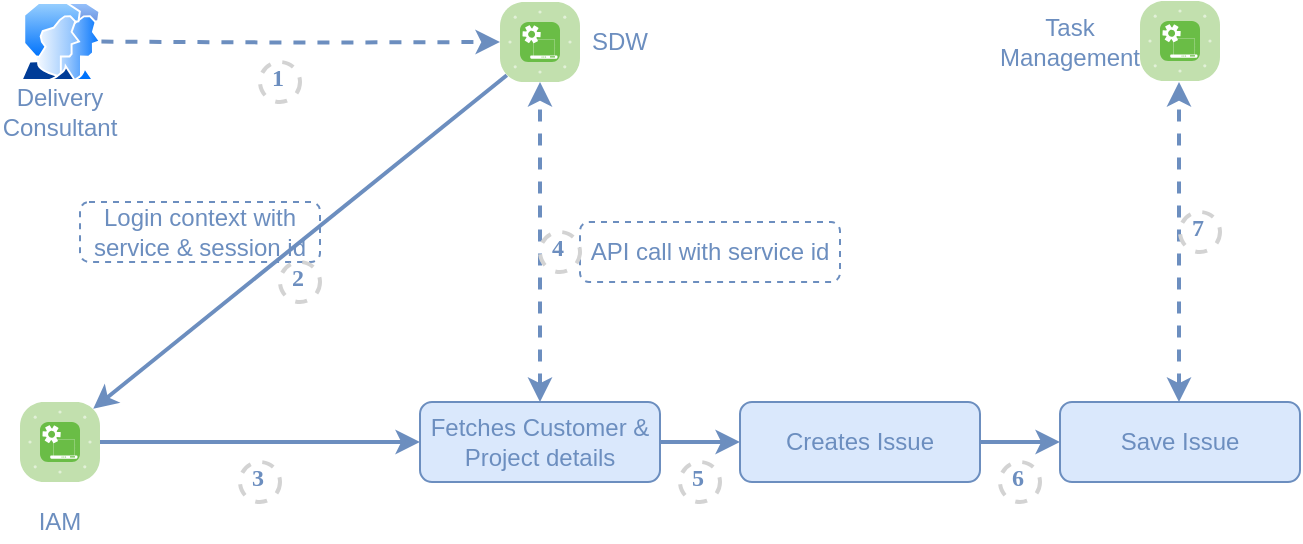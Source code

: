 <mxfile version="14.6.5" type="github" pages="2">
  <diagram id="gqE2nTAlCZ83uSKmBQ27" name="Page-1">
    <mxGraphModel dx="782" dy="446" grid="1" gridSize="10" guides="1" tooltips="1" connect="1" arrows="1" fold="1" page="1" pageScale="1" pageWidth="850" pageHeight="1100" math="0" shadow="0">
      <root>
        <mxCell id="0" />
        <mxCell id="1" parent="0" />
        <mxCell id="dW8ghFBEc_GHJCVq4qqt-1" value="" style="aspect=fixed;perimeter=ellipsePerimeter;html=1;align=center;shadow=0;dashed=0;spacingTop=3;image;image=img/lib/active_directory/user_accounts.svg;" vertex="1" parent="1">
          <mxGeometry x="40" y="120" width="40.72" height="39.5" as="geometry" />
        </mxCell>
        <mxCell id="dW8ghFBEc_GHJCVq4qqt-2" value="" style="verticalLabelPosition=bottom;html=1;fillColor=#6ABD46;strokeColor=#ffffff;verticalAlign=top;align=center;points=[[0.085,0.085,0],[0.915,0.085,0],[0.915,0.915,0],[0.085,0.915,0],[0.25,0,0],[0.5,0,0],[0.75,0,0],[1,0.25,0],[1,0.5,0],[1,0.75,0],[0.75,1,0],[0.5,1,0],[0.25,1,0],[0,0.75,0],[0,0.5,0],[0,0.25,0]];pointerEvents=1;shape=mxgraph.cisco_safe.compositeIcon;bgIcon=mxgraph.cisco_safe.architecture.generic_appliance;resIcon=mxgraph.cisco_safe.architecture.automated_system;fontColor=#6C8EBF;" vertex="1" parent="1">
          <mxGeometry x="280" y="120" width="40" height="40" as="geometry" />
        </mxCell>
        <mxCell id="dW8ghFBEc_GHJCVq4qqt-4" style="edgeStyle=orthogonalEdgeStyle;rounded=0;orthogonalLoop=1;jettySize=auto;html=1;strokeColor=#6C8EBF;strokeWidth=2;fontColor=#6C8EBF;entryX=0;entryY=0.5;entryDx=0;entryDy=0;dashed=1;entryPerimeter=0;" edge="1" parent="1" target="dW8ghFBEc_GHJCVq4qqt-2">
          <mxGeometry relative="1" as="geometry">
            <mxPoint x="120" y="140" as="targetPoint" />
            <mxPoint x="80.72" y="139.8" as="sourcePoint" />
          </mxGeometry>
        </mxCell>
        <mxCell id="dW8ghFBEc_GHJCVq4qqt-11" style="edgeStyle=orthogonalEdgeStyle;rounded=0;orthogonalLoop=1;jettySize=auto;html=1;entryX=0;entryY=0.5;entryDx=0;entryDy=0;strokeColor=#6C8EBF;strokeWidth=2;" edge="1" parent="1" source="dW8ghFBEc_GHJCVq4qqt-5" target="dW8ghFBEc_GHJCVq4qqt-10">
          <mxGeometry relative="1" as="geometry" />
        </mxCell>
        <mxCell id="dW8ghFBEc_GHJCVq4qqt-5" value="" style="verticalLabelPosition=bottom;html=1;fillColor=#6ABD46;strokeColor=#ffffff;verticalAlign=top;align=center;points=[[0.085,0.085,0],[0.915,0.085,0],[0.915,0.915,0],[0.085,0.915,0],[0.25,0,0],[0.5,0,0],[0.75,0,0],[1,0.25,0],[1,0.5,0],[1,0.75,0],[0.75,1,0],[0.5,1,0],[0.25,1,0],[0,0.75,0],[0,0.5,0],[0,0.25,0]];pointerEvents=1;shape=mxgraph.cisco_safe.compositeIcon;bgIcon=mxgraph.cisco_safe.architecture.generic_appliance;resIcon=mxgraph.cisco_safe.architecture.automated_system;fontColor=#6C8EBF;" vertex="1" parent="1">
          <mxGeometry x="40" y="320" width="40" height="40" as="geometry" />
        </mxCell>
        <mxCell id="dW8ghFBEc_GHJCVq4qqt-7" value="" style="endArrow=classic;html=1;strokeWidth=2;strokeColor=#6C8EBF;exitX=0.085;exitY=0.915;exitDx=0;exitDy=0;exitPerimeter=0;entryX=0.915;entryY=0.085;entryDx=0;entryDy=0;entryPerimeter=0;" edge="1" parent="1" source="dW8ghFBEc_GHJCVq4qqt-2" target="dW8ghFBEc_GHJCVq4qqt-5">
          <mxGeometry width="50" height="50" relative="1" as="geometry">
            <mxPoint x="280" y="260" as="sourcePoint" />
            <mxPoint x="330" y="210" as="targetPoint" />
          </mxGeometry>
        </mxCell>
        <mxCell id="dW8ghFBEc_GHJCVq4qqt-9" value="Login context with service &amp;amp; session id" style="text;html=1;align=center;verticalAlign=middle;whiteSpace=wrap;rounded=1;glass=0;shadow=0;dashed=1;strokeColor=#6C8EBF;fontColor=#6C8EBF;" vertex="1" parent="1">
          <mxGeometry x="70" y="220" width="120" height="30" as="geometry" />
        </mxCell>
        <mxCell id="dW8ghFBEc_GHJCVq4qqt-15" value="" style="edgeStyle=orthogonalEdgeStyle;rounded=0;orthogonalLoop=1;jettySize=auto;html=1;fontColor=#6C8EBF;startArrow=none;startFill=0;strokeColor=#6C8EBF;strokeWidth=2;" edge="1" parent="1" source="dW8ghFBEc_GHJCVq4qqt-10" target="dW8ghFBEc_GHJCVq4qqt-14">
          <mxGeometry relative="1" as="geometry" />
        </mxCell>
        <mxCell id="dW8ghFBEc_GHJCVq4qqt-10" value="Fetches Customer &amp;amp; Project details" style="rounded=1;whiteSpace=wrap;html=1;fillColor=#dae8fc;strokeColor=#6c8ebf;fontColor=#6C8EBF;" vertex="1" parent="1">
          <mxGeometry x="240" y="320" width="120" height="40" as="geometry" />
        </mxCell>
        <mxCell id="dW8ghFBEc_GHJCVq4qqt-12" style="edgeStyle=orthogonalEdgeStyle;rounded=0;orthogonalLoop=1;jettySize=auto;html=1;strokeColor=#6C8EBF;strokeWidth=2;fontColor=#6C8EBF;entryX=0.5;entryY=1;entryDx=0;entryDy=0;dashed=1;entryPerimeter=0;exitX=0.5;exitY=0;exitDx=0;exitDy=0;startArrow=classic;startFill=1;" edge="1" parent="1" source="dW8ghFBEc_GHJCVq4qqt-10" target="dW8ghFBEc_GHJCVq4qqt-2">
          <mxGeometry relative="1" as="geometry">
            <mxPoint x="290" y="150" as="targetPoint" />
            <mxPoint x="90.72" y="149.8" as="sourcePoint" />
          </mxGeometry>
        </mxCell>
        <mxCell id="dW8ghFBEc_GHJCVq4qqt-13" value="API call with service id" style="text;html=1;align=center;verticalAlign=middle;whiteSpace=wrap;rounded=1;glass=0;shadow=0;dashed=1;strokeColor=#6C8EBF;fontColor=#6C8EBF;" vertex="1" parent="1">
          <mxGeometry x="320" y="230" width="130" height="30" as="geometry" />
        </mxCell>
        <mxCell id="dW8ghFBEc_GHJCVq4qqt-17" value="" style="edgeStyle=orthogonalEdgeStyle;rounded=0;orthogonalLoop=1;jettySize=auto;html=1;fontColor=#6C8EBF;startArrow=none;startFill=0;strokeColor=#6C8EBF;strokeWidth=2;" edge="1" parent="1" source="dW8ghFBEc_GHJCVq4qqt-14" target="dW8ghFBEc_GHJCVq4qqt-16">
          <mxGeometry relative="1" as="geometry" />
        </mxCell>
        <mxCell id="dW8ghFBEc_GHJCVq4qqt-14" value="Creates Issue" style="rounded=1;whiteSpace=wrap;html=1;fillColor=#dae8fc;strokeColor=#6c8ebf;fontColor=#6C8EBF;" vertex="1" parent="1">
          <mxGeometry x="400" y="320" width="120" height="40" as="geometry" />
        </mxCell>
        <mxCell id="dW8ghFBEc_GHJCVq4qqt-16" value="Save Issue" style="rounded=1;whiteSpace=wrap;html=1;fillColor=#dae8fc;strokeColor=#6c8ebf;fontColor=#6C8EBF;" vertex="1" parent="1">
          <mxGeometry x="560" y="320" width="120" height="40" as="geometry" />
        </mxCell>
        <mxCell id="dW8ghFBEc_GHJCVq4qqt-18" value="" style="verticalLabelPosition=bottom;html=1;fillColor=#6ABD46;strokeColor=#ffffff;verticalAlign=top;align=center;points=[[0.085,0.085,0],[0.915,0.085,0],[0.915,0.915,0],[0.085,0.915,0],[0.25,0,0],[0.5,0,0],[0.75,0,0],[1,0.25,0],[1,0.5,0],[1,0.75,0],[0.75,1,0],[0.5,1,0],[0.25,1,0],[0,0.75,0],[0,0.5,0],[0,0.25,0]];pointerEvents=1;shape=mxgraph.cisco_safe.compositeIcon;bgIcon=mxgraph.cisco_safe.architecture.generic_appliance;resIcon=mxgraph.cisco_safe.architecture.automated_system;fontColor=#6C8EBF;" vertex="1" parent="1">
          <mxGeometry x="600" y="119.5" width="40" height="40" as="geometry" />
        </mxCell>
        <mxCell id="dW8ghFBEc_GHJCVq4qqt-20" style="edgeStyle=orthogonalEdgeStyle;rounded=0;orthogonalLoop=1;jettySize=auto;html=1;strokeColor=#6C8EBF;strokeWidth=2;fontColor=#6C8EBF;entryX=0.5;entryY=1;entryDx=0;entryDy=0;dashed=1;entryPerimeter=0;exitX=0.5;exitY=0;exitDx=0;exitDy=0;startArrow=classic;startFill=1;" edge="1" parent="1">
          <mxGeometry relative="1" as="geometry">
            <mxPoint x="619.5" y="160" as="targetPoint" />
            <mxPoint x="619.5" y="320" as="sourcePoint" />
          </mxGeometry>
        </mxCell>
        <mxCell id="dW8ghFBEc_GHJCVq4qqt-22" value="Delivery Consultant" style="text;html=1;strokeColor=none;fillColor=none;align=center;verticalAlign=middle;whiteSpace=wrap;rounded=0;fontColor=#6C8EBF;" vertex="1" parent="1">
          <mxGeometry x="30" y="159.5" width="60" height="30.5" as="geometry" />
        </mxCell>
        <mxCell id="dW8ghFBEc_GHJCVq4qqt-23" value="SDW" style="text;html=1;strokeColor=none;fillColor=none;align=center;verticalAlign=middle;whiteSpace=wrap;rounded=0;fontColor=#6C8EBF;" vertex="1" parent="1">
          <mxGeometry x="310" y="130" width="60" height="20" as="geometry" />
        </mxCell>
        <mxCell id="dW8ghFBEc_GHJCVq4qqt-24" value="Task Management" style="text;html=1;strokeColor=none;fillColor=none;align=center;verticalAlign=middle;whiteSpace=wrap;rounded=0;fontColor=#6C8EBF;" vertex="1" parent="1">
          <mxGeometry x="520" y="119.5" width="90" height="40" as="geometry" />
        </mxCell>
        <mxCell id="dW8ghFBEc_GHJCVq4qqt-25" value="IAM" style="text;html=1;strokeColor=none;fillColor=none;align=center;verticalAlign=middle;whiteSpace=wrap;rounded=0;fontColor=#6C8EBF;" vertex="1" parent="1">
          <mxGeometry x="30" y="370" width="60" height="20" as="geometry" />
        </mxCell>
        <mxCell id="dW8ghFBEc_GHJCVq4qqt-26" value="&lt;b&gt;1&lt;/b&gt;" style="ellipse;whiteSpace=wrap;html=1;aspect=fixed;strokeWidth=2;fontFamily=Tahoma;spacingBottom=4;spacingRight=2;strokeColor=#d3d3d3;rounded=1;shadow=0;glass=0;dashed=1;fontColor=#6C8EBF;fillColor=none;" vertex="1" parent="1">
          <mxGeometry x="160" y="150" width="20" height="20" as="geometry" />
        </mxCell>
        <mxCell id="dW8ghFBEc_GHJCVq4qqt-27" value="&lt;b&gt;2&lt;/b&gt;" style="ellipse;whiteSpace=wrap;html=1;aspect=fixed;strokeWidth=2;fontFamily=Tahoma;spacingBottom=4;spacingRight=2;strokeColor=#d3d3d3;rounded=1;shadow=0;glass=0;dashed=1;fontColor=#6C8EBF;fillColor=none;" vertex="1" parent="1">
          <mxGeometry x="170" y="250" width="20" height="20" as="geometry" />
        </mxCell>
        <mxCell id="dW8ghFBEc_GHJCVq4qqt-28" value="&lt;b&gt;3&lt;/b&gt;" style="ellipse;whiteSpace=wrap;html=1;aspect=fixed;strokeWidth=2;fontFamily=Tahoma;spacingBottom=4;spacingRight=2;strokeColor=#d3d3d3;rounded=1;shadow=0;glass=0;dashed=1;fontColor=#6C8EBF;fillColor=none;" vertex="1" parent="1">
          <mxGeometry x="150" y="350" width="20" height="20" as="geometry" />
        </mxCell>
        <mxCell id="dW8ghFBEc_GHJCVq4qqt-29" value="&lt;b&gt;4&lt;/b&gt;" style="ellipse;whiteSpace=wrap;html=1;aspect=fixed;strokeWidth=2;fontFamily=Tahoma;spacingBottom=4;spacingRight=2;strokeColor=#d3d3d3;rounded=1;shadow=0;glass=0;dashed=1;fontColor=#6C8EBF;fillColor=none;" vertex="1" parent="1">
          <mxGeometry x="300" y="235" width="20" height="20" as="geometry" />
        </mxCell>
        <mxCell id="dW8ghFBEc_GHJCVq4qqt-30" value="&lt;b&gt;5&lt;/b&gt;" style="ellipse;whiteSpace=wrap;html=1;aspect=fixed;strokeWidth=2;fontFamily=Tahoma;spacingBottom=4;spacingRight=2;strokeColor=#d3d3d3;rounded=1;shadow=0;glass=0;dashed=1;fontColor=#6C8EBF;fillColor=none;" vertex="1" parent="1">
          <mxGeometry x="370" y="350" width="20" height="20" as="geometry" />
        </mxCell>
        <mxCell id="dW8ghFBEc_GHJCVq4qqt-31" value="&lt;b&gt;6&lt;/b&gt;" style="ellipse;whiteSpace=wrap;html=1;aspect=fixed;strokeWidth=2;fontFamily=Tahoma;spacingBottom=4;spacingRight=2;strokeColor=#d3d3d3;rounded=1;shadow=0;glass=0;dashed=1;fontColor=#6C8EBF;fillColor=none;" vertex="1" parent="1">
          <mxGeometry x="530" y="350" width="20" height="20" as="geometry" />
        </mxCell>
        <mxCell id="dW8ghFBEc_GHJCVq4qqt-35" value="&lt;b&gt;7&lt;/b&gt;" style="ellipse;whiteSpace=wrap;html=1;aspect=fixed;strokeWidth=2;fontFamily=Tahoma;spacingBottom=4;spacingRight=2;strokeColor=#d3d3d3;rounded=1;shadow=0;glass=0;dashed=1;fontColor=#6C8EBF;fillColor=none;" vertex="1" parent="1">
          <mxGeometry x="620" y="225" width="20" height="20" as="geometry" />
        </mxCell>
      </root>
    </mxGraphModel>
  </diagram>
  <diagram id="8hxfGDfVCdp019PC3Nvt" name="Page-2">
    <mxGraphModel dx="782" dy="446" grid="1" gridSize="10" guides="1" tooltips="1" connect="1" arrows="1" fold="1" page="1" pageScale="1" pageWidth="850" pageHeight="1100" math="0" shadow="0">
      <root>
        <mxCell id="glnwGWGweWK_WqxS2E-v-0" />
        <mxCell id="glnwGWGweWK_WqxS2E-v-1" parent="glnwGWGweWK_WqxS2E-v-0" />
        <mxCell id="r62NwkxYwDVpL8HsWr-V-1" style="edgeStyle=orthogonalEdgeStyle;rounded=0;orthogonalLoop=1;jettySize=auto;html=1;entryX=0.5;entryY=0;entryDx=0;entryDy=0;entryPerimeter=0;fontColor=#6C8EBF;startArrow=none;startFill=0;strokeColor=#6C8EBF;strokeWidth=2;" edge="1" parent="glnwGWGweWK_WqxS2E-v-1" source="glnwGWGweWK_WqxS2E-v-2" target="r62NwkxYwDVpL8HsWr-V-0">
          <mxGeometry relative="1" as="geometry" />
        </mxCell>
        <mxCell id="glnwGWGweWK_WqxS2E-v-2" value="" style="aspect=fixed;perimeter=ellipsePerimeter;html=1;align=center;shadow=0;dashed=0;spacingTop=3;image;image=img/lib/active_directory/user_accounts.svg;" vertex="1" parent="glnwGWGweWK_WqxS2E-v-1">
          <mxGeometry x="40" y="120" width="40.72" height="39.5" as="geometry" />
        </mxCell>
        <mxCell id="glnwGWGweWK_WqxS2E-v-4" style="edgeStyle=orthogonalEdgeStyle;rounded=0;orthogonalLoop=1;jettySize=auto;html=1;strokeColor=#6C8EBF;strokeWidth=2;entryX=0;entryY=0.5;entryDx=0;entryDy=0;" edge="1" parent="glnwGWGweWK_WqxS2E-v-1" source="glnwGWGweWK_WqxS2E-v-5" target="glnwGWGweWK_WqxS2E-v-7">
          <mxGeometry relative="1" as="geometry">
            <mxPoint x="120" y="340" as="targetPoint" />
          </mxGeometry>
        </mxCell>
        <mxCell id="glnwGWGweWK_WqxS2E-v-5" value="" style="verticalLabelPosition=bottom;html=1;fillColor=#6ABD46;strokeColor=#ffffff;verticalAlign=top;align=center;points=[[0.085,0.085,0],[0.915,0.085,0],[0.915,0.915,0],[0.085,0.915,0],[0.25,0,0],[0.5,0,0],[0.75,0,0],[1,0.25,0],[1,0.5,0],[1,0.75,0],[0.75,1,0],[0.5,1,0],[0.25,1,0],[0,0.75,0],[0,0.5,0],[0,0.25,0]];pointerEvents=1;shape=mxgraph.cisco_safe.compositeIcon;bgIcon=mxgraph.cisco_safe.architecture.generic_appliance;resIcon=mxgraph.cisco_safe.architecture.automated_system;fontColor=#6C8EBF;" vertex="1" parent="glnwGWGweWK_WqxS2E-v-1">
          <mxGeometry x="40" y="320" width="40" height="40" as="geometry" />
        </mxCell>
        <mxCell id="ARi8t12aquT4fOo3gEag-2" value="" style="edgeStyle=orthogonalEdgeStyle;rounded=0;orthogonalLoop=1;jettySize=auto;html=1;fontColor=#6C8EBF;startArrow=none;startFill=0;strokeColor=#6C8EBF;strokeWidth=2;" edge="1" parent="glnwGWGweWK_WqxS2E-v-1" source="glnwGWGweWK_WqxS2E-v-7" target="0BHI-9AKwm8CY4AdWAao-1">
          <mxGeometry relative="1" as="geometry" />
        </mxCell>
        <mxCell id="glnwGWGweWK_WqxS2E-v-7" value="Fetches List&amp;nbsp; of Customers" style="rounded=1;whiteSpace=wrap;html=1;fillColor=#dae8fc;strokeColor=#6c8ebf;fontColor=#6C8EBF;" vertex="1" parent="glnwGWGweWK_WqxS2E-v-1">
          <mxGeometry x="140" y="320" width="120" height="40" as="geometry" />
        </mxCell>
        <mxCell id="glnwGWGweWK_WqxS2E-v-9" value="API call with customer id" style="text;html=1;align=center;verticalAlign=middle;whiteSpace=wrap;rounded=1;glass=0;shadow=0;dashed=1;strokeColor=#6C8EBF;fontColor=#6C8EBF;" vertex="1" parent="glnwGWGweWK_WqxS2E-v-1">
          <mxGeometry x="350" y="240" width="140" height="20" as="geometry" />
        </mxCell>
        <mxCell id="glnwGWGweWK_WqxS2E-v-11" value="Create &amp;amp; Save Issue" style="rounded=1;whiteSpace=wrap;html=1;fillColor=#dae8fc;strokeColor=#6c8ebf;fontColor=#6C8EBF;" vertex="1" parent="glnwGWGweWK_WqxS2E-v-1">
          <mxGeometry x="520" y="320" width="120" height="40" as="geometry" />
        </mxCell>
        <mxCell id="glnwGWGweWK_WqxS2E-v-12" value="" style="verticalLabelPosition=bottom;html=1;fillColor=#6ABD46;strokeColor=#ffffff;verticalAlign=top;align=center;points=[[0.085,0.085,0],[0.915,0.085,0],[0.915,0.915,0],[0.085,0.915,0],[0.25,0,0],[0.5,0,0],[0.75,0,0],[1,0.25,0],[1,0.5,0],[1,0.75,0],[0.75,1,0],[0.5,1,0],[0.25,1,0],[0,0.75,0],[0,0.5,0],[0,0.25,0]];pointerEvents=1;shape=mxgraph.cisco_safe.compositeIcon;bgIcon=mxgraph.cisco_safe.architecture.generic_appliance;resIcon=mxgraph.cisco_safe.architecture.automated_system;fontColor=#6C8EBF;" vertex="1" parent="glnwGWGweWK_WqxS2E-v-1">
          <mxGeometry x="560" y="119.5" width="40" height="40" as="geometry" />
        </mxCell>
        <mxCell id="glnwGWGweWK_WqxS2E-v-13" style="edgeStyle=orthogonalEdgeStyle;rounded=0;orthogonalLoop=1;jettySize=auto;html=1;strokeColor=#6C8EBF;strokeWidth=2;fontColor=#6C8EBF;entryX=0.5;entryY=1;entryDx=0;entryDy=0;dashed=1;entryPerimeter=0;exitX=0.5;exitY=0;exitDx=0;exitDy=0;startArrow=classic;startFill=1;" edge="1" parent="glnwGWGweWK_WqxS2E-v-1">
          <mxGeometry relative="1" as="geometry">
            <mxPoint x="579.5" y="159.5" as="targetPoint" />
            <mxPoint x="579.5" y="319.5" as="sourcePoint" />
          </mxGeometry>
        </mxCell>
        <mxCell id="glnwGWGweWK_WqxS2E-v-14" value="Delivery Consultant" style="text;html=1;strokeColor=none;fillColor=none;align=center;verticalAlign=middle;whiteSpace=wrap;rounded=0;fontColor=#6C8EBF;" vertex="1" parent="glnwGWGweWK_WqxS2E-v-1">
          <mxGeometry x="90" y="129" width="60" height="30.5" as="geometry" />
        </mxCell>
        <mxCell id="glnwGWGweWK_WqxS2E-v-15" value="SDW" style="text;html=1;strokeColor=none;fillColor=none;align=center;verticalAlign=middle;whiteSpace=wrap;rounded=0;fontColor=#6C8EBF;" vertex="1" parent="glnwGWGweWK_WqxS2E-v-1">
          <mxGeometry x="310" y="130" width="60" height="20" as="geometry" />
        </mxCell>
        <mxCell id="glnwGWGweWK_WqxS2E-v-16" value="Task Management" style="text;html=1;strokeColor=none;fillColor=none;align=center;verticalAlign=middle;whiteSpace=wrap;rounded=0;fontColor=#6C8EBF;" vertex="1" parent="glnwGWGweWK_WqxS2E-v-1">
          <mxGeometry x="480" y="119.5" width="90" height="40" as="geometry" />
        </mxCell>
        <mxCell id="glnwGWGweWK_WqxS2E-v-22" value="&lt;b&gt;8&lt;/b&gt;" style="ellipse;whiteSpace=wrap;html=1;aspect=fixed;strokeWidth=2;fontFamily=Tahoma;spacingBottom=4;spacingRight=2;strokeColor=#d3d3d3;rounded=1;shadow=0;glass=0;dashed=1;fontColor=#6C8EBF;fillColor=none;" vertex="1" parent="glnwGWGweWK_WqxS2E-v-1">
          <mxGeometry x="580" y="225" width="20" height="20" as="geometry" />
        </mxCell>
        <mxCell id="glnwGWGweWK_WqxS2E-v-23" value="" style="verticalLabelPosition=bottom;html=1;fillColor=#6ABD46;strokeColor=#ffffff;verticalAlign=top;align=center;points=[[0.085,0.085,0],[0.915,0.085,0],[0.915,0.915,0],[0.085,0.915,0],[0.25,0,0],[0.5,0,0],[0.75,0,0],[1,0.25,0],[1,0.5,0],[1,0.75,0],[0.75,1,0],[0.5,1,0],[0.25,1,0],[0,0.75,0],[0,0.5,0],[0,0.25,0]];pointerEvents=1;shape=mxgraph.cisco_safe.compositeIcon;bgIcon=mxgraph.cisco_safe.architecture.generic_appliance;resIcon=mxgraph.cisco_safe.architecture.automated_system;fontColor=#6C8EBF;" vertex="1" parent="glnwGWGweWK_WqxS2E-v-1">
          <mxGeometry x="280" y="119.5" width="40" height="40" as="geometry" />
        </mxCell>
        <mxCell id="r62NwkxYwDVpL8HsWr-V-2" value="" style="edgeStyle=orthogonalEdgeStyle;rounded=0;orthogonalLoop=1;jettySize=auto;html=1;fontColor=#6C8EBF;startArrow=none;startFill=0;strokeColor=#6C8EBF;strokeWidth=2;" edge="1" parent="glnwGWGweWK_WqxS2E-v-1" source="r62NwkxYwDVpL8HsWr-V-0" target="glnwGWGweWK_WqxS2E-v-5">
          <mxGeometry relative="1" as="geometry" />
        </mxCell>
        <mxCell id="r62NwkxYwDVpL8HsWr-V-0" value="" style="verticalLabelPosition=bottom;html=1;fillColor=#6ABD46;strokeColor=#ffffff;verticalAlign=top;align=center;points=[[0.085,0.085,0],[0.915,0.085,0],[0.915,0.915,0],[0.085,0.915,0],[0.25,0,0],[0.5,0,0],[0.75,0,0],[1,0.25,0],[1,0.5,0],[1,0.75,0],[0.75,1,0],[0.5,1,0],[0.25,1,0],[0,0.75,0],[0,0.5,0],[0,0.25,0]];pointerEvents=1;shape=mxgraph.cisco_safe.compositeIcon;bgIcon=mxgraph.cisco_safe.architecture.generic_appliance;resIcon=mxgraph.cisco_safe.architecture.automated_system;fontColor=#6C8EBF;" vertex="1" parent="glnwGWGweWK_WqxS2E-v-1">
          <mxGeometry x="40" y="230" width="40" height="40" as="geometry" />
        </mxCell>
        <mxCell id="r62NwkxYwDVpL8HsWr-V-3" value="CALM" style="text;html=1;strokeColor=none;fillColor=none;align=center;verticalAlign=middle;whiteSpace=wrap;rounded=0;fontColor=#6C8EBF;" vertex="1" parent="glnwGWGweWK_WqxS2E-v-1">
          <mxGeometry x="70" y="234.75" width="60" height="30.5" as="geometry" />
        </mxCell>
        <mxCell id="0BHI-9AKwm8CY4AdWAao-0" value="IAM" style="text;html=1;strokeColor=none;fillColor=none;align=center;verticalAlign=middle;whiteSpace=wrap;rounded=0;fontColor=#6C8EBF;" vertex="1" parent="glnwGWGweWK_WqxS2E-v-1">
          <mxGeometry x="30" y="370" width="60" height="20" as="geometry" />
        </mxCell>
        <mxCell id="ARi8t12aquT4fOo3gEag-5" style="edgeStyle=orthogonalEdgeStyle;rounded=0;orthogonalLoop=1;jettySize=auto;html=1;entryX=0;entryY=0.5;entryDx=0;entryDy=0;fontColor=#6C8EBF;startArrow=none;startFill=0;strokeColor=#6C8EBF;strokeWidth=2;" edge="1" parent="glnwGWGweWK_WqxS2E-v-1" source="0BHI-9AKwm8CY4AdWAao-1" target="glnwGWGweWK_WqxS2E-v-11">
          <mxGeometry relative="1" as="geometry" />
        </mxCell>
        <mxCell id="0BHI-9AKwm8CY4AdWAao-1" value="Fetches List of Project" style="rounded=1;whiteSpace=wrap;html=1;fillColor=#dae8fc;strokeColor=#6c8ebf;fontColor=#6C8EBF;" vertex="1" parent="glnwGWGweWK_WqxS2E-v-1">
          <mxGeometry x="320" y="320" width="120" height="40" as="geometry" />
        </mxCell>
        <mxCell id="ARi8t12aquT4fOo3gEag-0" value="" style="endArrow=classic;html=1;strokeWidth=2;strokeColor=#6C8EBF;exitX=0.5;exitY=1;exitDx=0;exitDy=0;exitPerimeter=0;entryX=0.5;entryY=0;entryDx=0;entryDy=0;dashed=1;startArrow=classic;startFill=1;" edge="1" parent="glnwGWGweWK_WqxS2E-v-1" source="glnwGWGweWK_WqxS2E-v-23" target="glnwGWGweWK_WqxS2E-v-7">
          <mxGeometry width="50" height="50" relative="1" as="geometry">
            <mxPoint x="283.4" y="156.6" as="sourcePoint" />
            <mxPoint x="76.6" y="323.4" as="targetPoint" />
          </mxGeometry>
        </mxCell>
        <mxCell id="ARi8t12aquT4fOo3gEag-1" value="" style="endArrow=classic;html=1;strokeWidth=2;strokeColor=#6C8EBF;dashed=1;startArrow=classic;startFill=1;" edge="1" parent="glnwGWGweWK_WqxS2E-v-1" target="0BHI-9AKwm8CY4AdWAao-1">
          <mxGeometry width="50" height="50" relative="1" as="geometry">
            <mxPoint x="300" y="160" as="sourcePoint" />
            <mxPoint x="190" y="330" as="targetPoint" />
          </mxGeometry>
        </mxCell>
        <mxCell id="ARi8t12aquT4fOo3gEag-6" value="&lt;b&gt;1&lt;/b&gt;" style="ellipse;whiteSpace=wrap;html=1;aspect=fixed;strokeWidth=2;fontFamily=Tahoma;spacingBottom=4;spacingRight=2;strokeColor=#d3d3d3;rounded=1;shadow=0;glass=0;dashed=1;fontColor=#6C8EBF;fillColor=none;" vertex="1" parent="glnwGWGweWK_WqxS2E-v-1">
          <mxGeometry x="60.72" y="190" width="20" height="20" as="geometry" />
        </mxCell>
        <mxCell id="ARi8t12aquT4fOo3gEag-7" value="&lt;b&gt;2&lt;/b&gt;" style="ellipse;whiteSpace=wrap;html=1;aspect=fixed;strokeWidth=2;fontFamily=Tahoma;spacingBottom=4;spacingRight=2;strokeColor=#d3d3d3;rounded=1;shadow=0;glass=0;dashed=1;fontColor=#6C8EBF;fillColor=none;" vertex="1" parent="glnwGWGweWK_WqxS2E-v-1">
          <mxGeometry x="60.72" y="280" width="20" height="20" as="geometry" />
        </mxCell>
        <mxCell id="ARi8t12aquT4fOo3gEag-8" value="&lt;b&gt;3&lt;/b&gt;" style="ellipse;whiteSpace=wrap;html=1;aspect=fixed;strokeWidth=2;fontFamily=Tahoma;spacingBottom=4;spacingRight=2;strokeColor=#d3d3d3;rounded=1;shadow=0;glass=0;dashed=1;fontColor=#6C8EBF;fillColor=none;" vertex="1" parent="glnwGWGweWK_WqxS2E-v-1">
          <mxGeometry x="100" y="340" width="20" height="20" as="geometry" />
        </mxCell>
        <mxCell id="ARi8t12aquT4fOo3gEag-9" value="&lt;b&gt;4&lt;/b&gt;" style="ellipse;whiteSpace=wrap;html=1;aspect=fixed;strokeWidth=2;fontFamily=Tahoma;spacingBottom=4;spacingRight=2;strokeColor=#d3d3d3;rounded=1;shadow=0;glass=0;dashed=1;fontColor=#6C8EBF;fillColor=none;" vertex="1" parent="glnwGWGweWK_WqxS2E-v-1">
          <mxGeometry x="220" y="240" width="20" height="20" as="geometry" />
        </mxCell>
        <mxCell id="ARi8t12aquT4fOo3gEag-10" value="&lt;b&gt;5&lt;/b&gt;" style="ellipse;whiteSpace=wrap;html=1;aspect=fixed;strokeWidth=2;fontFamily=Tahoma;spacingBottom=4;spacingRight=2;strokeColor=#d3d3d3;rounded=1;shadow=0;glass=0;dashed=1;fontColor=#6C8EBF;fillColor=none;" vertex="1" parent="glnwGWGweWK_WqxS2E-v-1">
          <mxGeometry x="280" y="340" width="20" height="20" as="geometry" />
        </mxCell>
        <mxCell id="ARi8t12aquT4fOo3gEag-11" value="&lt;b&gt;6&lt;/b&gt;" style="ellipse;whiteSpace=wrap;html=1;aspect=fixed;strokeWidth=2;fontFamily=Tahoma;spacingBottom=4;spacingRight=2;strokeColor=#d3d3d3;rounded=1;shadow=0;glass=0;dashed=1;fontColor=#6C8EBF;fillColor=none;" vertex="1" parent="glnwGWGweWK_WqxS2E-v-1">
          <mxGeometry x="310" y="240" width="20" height="20" as="geometry" />
        </mxCell>
        <mxCell id="ARi8t12aquT4fOo3gEag-12" value="&lt;b&gt;7&lt;/b&gt;" style="ellipse;whiteSpace=wrap;html=1;aspect=fixed;strokeWidth=2;fontFamily=Tahoma;spacingBottom=4;spacingRight=2;strokeColor=#d3d3d3;rounded=1;shadow=0;glass=0;dashed=1;fontColor=#6C8EBF;fillColor=none;" vertex="1" parent="glnwGWGweWK_WqxS2E-v-1">
          <mxGeometry x="470" y="340" width="20" height="20" as="geometry" />
        </mxCell>
      </root>
    </mxGraphModel>
  </diagram>
</mxfile>
